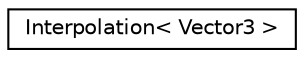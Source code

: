 digraph "Graphical Class Hierarchy"
{
  edge [fontname="Helvetica",fontsize="10",labelfontname="Helvetica",labelfontsize="10"];
  node [fontname="Helvetica",fontsize="10",shape=record];
  rankdir="LR";
  Node1 [label="Interpolation\< Vector3 \>",height=0.2,width=0.4,color="black", fillcolor="white", style="filled",URL="$classInterpolation.html"];
}
